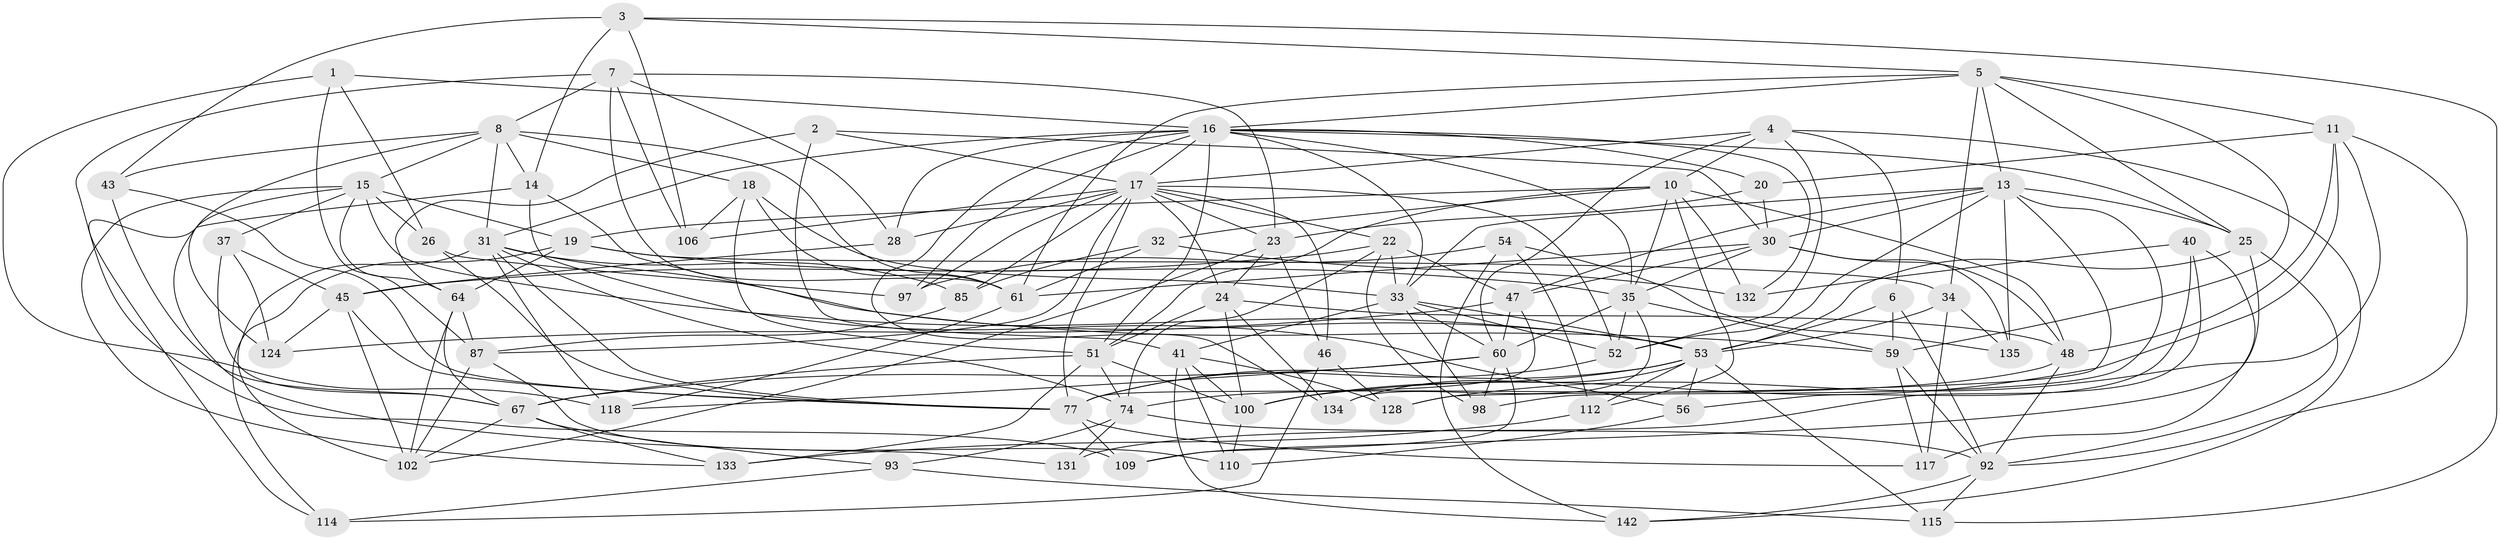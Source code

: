 // original degree distribution, {4: 1.0}
// Generated by graph-tools (version 1.1) at 2025/16/03/09/25 04:16:32]
// undirected, 74 vertices, 214 edges
graph export_dot {
graph [start="1"]
  node [color=gray90,style=filled];
  1;
  2;
  3 [super="+27"];
  4 [super="+119"];
  5 [super="+12+107"];
  6;
  7 [super="+9"];
  8 [super="+42"];
  10 [super="+79+116"];
  11 [super="+81"];
  13 [super="+144+103"];
  14 [super="+44"];
  15 [super="+36+84"];
  16 [super="+38+136"];
  17 [super="+70+72+71"];
  18 [super="+21"];
  19 [super="+49"];
  20;
  22 [super="+63"];
  23 [super="+95"];
  24 [super="+29"];
  25 [super="+82"];
  26;
  28;
  30 [super="+137"];
  31 [super="+50+104"];
  32;
  33 [super="+83+39"];
  34 [super="+66"];
  35 [super="+75+113"];
  37;
  40;
  41 [super="+65"];
  43;
  45 [super="+147"];
  46;
  47 [super="+141"];
  48 [super="+123"];
  51 [super="+68+99"];
  52 [super="+86"];
  53 [super="+105+57+96"];
  54;
  56;
  59 [super="+69"];
  60 [super="+120"];
  61 [super="+76+127"];
  64 [super="+90"];
  67 [super="+101"];
  74 [super="+111+89"];
  77 [super="+78+148+88"];
  85;
  87 [super="+121"];
  92 [super="+94+122"];
  93;
  97;
  98;
  100 [super="+125"];
  102 [super="+130"];
  106;
  109;
  110;
  112;
  114;
  115;
  117;
  118;
  124;
  128;
  131;
  132;
  133;
  134;
  135;
  142;
  1 -- 118;
  1 -- 26;
  1 -- 87;
  1 -- 16;
  2 -- 17;
  2 -- 64;
  2 -- 41;
  2 -- 30;
  3 -- 14 [weight=2];
  3 -- 5;
  3 -- 115;
  3 -- 43;
  3 -- 106;
  4 -- 17;
  4 -- 142;
  4 -- 60;
  4 -- 10;
  4 -- 6;
  4 -- 52;
  5 -- 34 [weight=2];
  5 -- 59;
  5 -- 11;
  5 -- 13 [weight=2];
  5 -- 16;
  5 -- 25;
  5 -- 61;
  6 -- 53;
  6 -- 92;
  6 -- 59;
  7 -- 109;
  7 -- 106;
  7 -- 8;
  7 -- 23;
  7 -- 28;
  7 -- 61;
  8 -- 124;
  8 -- 18;
  8 -- 43;
  8 -- 61;
  8 -- 14;
  8 -- 31;
  8 -- 15;
  10 -- 112;
  10 -- 132;
  10 -- 32;
  10 -- 48;
  10 -- 19;
  10 -- 35;
  10 -- 51;
  11 -- 20;
  11 -- 128;
  11 -- 92;
  11 -- 48;
  11 -- 100;
  13 -- 135;
  13 -- 52;
  13 -- 30;
  13 -- 25;
  13 -- 128;
  13 -- 33;
  13 -- 98;
  13 -- 47;
  14 -- 56;
  14 -- 114;
  14 -- 53;
  15 -- 26;
  15 -- 64;
  15 -- 131;
  15 -- 133;
  15 -- 53;
  15 -- 37;
  15 -- 19;
  16 -- 132;
  16 -- 97;
  16 -- 51;
  16 -- 20;
  16 -- 25;
  16 -- 31;
  16 -- 35;
  16 -- 28;
  16 -- 134;
  16 -- 17;
  16 -- 33 [weight=2];
  17 -- 28;
  17 -- 52;
  17 -- 46;
  17 -- 24;
  17 -- 97;
  17 -- 106;
  17 -- 77;
  17 -- 85;
  17 -- 22;
  17 -- 23;
  17 -- 87;
  18 -- 61 [weight=2];
  18 -- 33;
  18 -- 106;
  18 -- 51;
  19 -- 34;
  19 -- 64;
  19 -- 114;
  19 -- 35;
  20 -- 23;
  20 -- 30;
  22 -- 98;
  22 -- 74 [weight=3];
  22 -- 45;
  22 -- 47;
  22 -- 33;
  23 -- 102;
  23 -- 24;
  23 -- 46;
  24 -- 48;
  24 -- 51;
  24 -- 134;
  24 -- 100;
  25 -- 109;
  25 -- 53;
  25 -- 92;
  26 -- 97;
  26 -- 77;
  28 -- 45;
  30 -- 47;
  30 -- 48;
  30 -- 35;
  30 -- 135;
  30 -- 61;
  31 -- 85;
  31 -- 118;
  31 -- 102;
  31 -- 74;
  31 -- 59;
  31 -- 77;
  32 -- 132;
  32 -- 85;
  32 -- 61;
  33 -- 98;
  33 -- 60;
  33 -- 41;
  33 -- 52;
  33 -- 53;
  34 -- 117;
  34 -- 135;
  34 -- 53;
  35 -- 60;
  35 -- 134;
  35 -- 59;
  35 -- 52;
  37 -- 124;
  37 -- 45;
  37 -- 67;
  40 -- 131;
  40 -- 117;
  40 -- 132;
  40 -- 56;
  41 -- 142;
  41 -- 128;
  41 -- 100;
  41 -- 110;
  43 -- 67;
  43 -- 77;
  45 -- 124;
  45 -- 77;
  45 -- 102;
  46 -- 128;
  46 -- 114;
  47 -- 60;
  47 -- 124;
  47 -- 77;
  48 -- 92;
  48 -- 74;
  51 -- 100;
  51 -- 133;
  51 -- 67;
  51 -- 74;
  52 -- 77;
  53 -- 112;
  53 -- 134;
  53 -- 115;
  53 -- 100;
  53 -- 56;
  53 -- 77;
  54 -- 112;
  54 -- 97;
  54 -- 142;
  54 -- 135;
  56 -- 110;
  59 -- 117;
  59 -- 92;
  60 -- 98;
  60 -- 67;
  60 -- 118;
  60 -- 109;
  61 -- 118;
  64 -- 87;
  64 -- 67;
  64 -- 102;
  67 -- 133;
  67 -- 93;
  67 -- 102;
  74 -- 131 [weight=2];
  74 -- 93;
  74 -- 92;
  77 -- 109;
  77 -- 117;
  85 -- 87;
  87 -- 110;
  87 -- 102;
  92 -- 115;
  92 -- 142;
  93 -- 114;
  93 -- 115;
  100 -- 110;
  112 -- 133;
}
